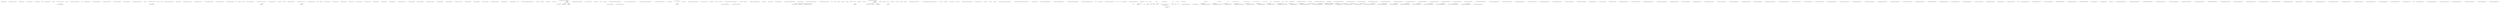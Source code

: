 digraph  {
n0 [cluster="Humanizer.Tests.Bytes.ParsingTests.Parse()", label="Entry Humanizer.Tests.Bytes.ParsingTests.Parse()", span="10-10"];
n1 [cluster="Humanizer.Tests.Bytes.ParsingTests.Parse()", label="Assert.Equal(ByteSize.FromKilobytes(1020), ByteSize.Parse(''1020KB''))", span="12-12"];
n2 [cluster="Humanizer.Tests.Bytes.ParsingTests.Parse()", label="Exit Humanizer.Tests.Bytes.ParsingTests.Parse()", span="10-10"];
n3 [cluster="Humanizer.Bytes.ByteSize.FromKilobytes(double)", label="Entry Humanizer.Bytes.ByteSize.FromKilobytes(double)", span="103-103"];
n4 [cluster="Humanizer.Bytes.ByteSize.Parse(string)", label="Entry Humanizer.Bytes.ByteSize.Parse(string)", span="354-354"];
n5 [cluster="Unk.Equal", label="Entry Unk.Equal", span=""];
n6 [cluster="Humanizer.Tests.Bytes.ParsingTests.TryParse()", label="Entry Humanizer.Tests.Bytes.ParsingTests.TryParse()", span="16-16"];
n7 [cluster="Humanizer.Tests.Bytes.ParsingTests.TryParse()", label="ByteSize resultByteSize", span="18-18"];
n8 [cluster="Humanizer.Tests.Bytes.ParsingTests.TryParse()", label="var resultBool = ByteSize.TryParse(''1020KB'', out resultByteSize)", span="19-19"];
n9 [cluster="Humanizer.Tests.Bytes.ParsingTests.TryParse()", label="Assert.True(resultBool)", span="21-21"];
n12 [cluster="Humanizer.Bytes.ByteSize.TryParse(string, out Humanizer.Bytes.ByteSize)", label="Entry Humanizer.Bytes.ByteSize.TryParse(string, out Humanizer.Bytes.ByteSize)", span="280-280"];
n10 [cluster="Humanizer.Tests.Bytes.ParsingTests.TryParse()", label="Assert.Equal(ByteSize.FromKilobytes(1020), resultByteSize)", span="22-22"];
n13 [cluster="Unk.True", label="Entry Unk.True", span=""];
n11 [cluster="Humanizer.Tests.Bytes.ParsingTests.TryParse()", label="Exit Humanizer.Tests.Bytes.ParsingTests.TryParse()", span="16-16"];
n14 [cluster="Humanizer.Tests.Bytes.ParsingTests.ParseDecimalMegabytes()", label="Entry Humanizer.Tests.Bytes.ParsingTests.ParseDecimalMegabytes()", span="26-26"];
n15 [cluster="Humanizer.Tests.Bytes.ParsingTests.ParseDecimalMegabytes()", label="Assert.Equal(ByteSize.FromMegabytes(100.5), ByteSize.Parse(''100.5MB''))", span="28-28"];
n16 [cluster="Humanizer.Tests.Bytes.ParsingTests.ParseDecimalMegabytes()", label="Exit Humanizer.Tests.Bytes.ParsingTests.ParseDecimalMegabytes()", span="26-26"];
n17 [cluster="Humanizer.Bytes.ByteSize.FromMegabytes(double)", label="Entry Humanizer.Bytes.ByteSize.FromMegabytes(double)", span="108-108"];
n18 [cluster="Humanizer.Tests.Bytes.ParsingTests.TryParseReturnsFalseOnBadValue(string)", label="Entry Humanizer.Tests.Bytes.ParsingTests.TryParseReturnsFalseOnBadValue(string)", span="35-35"];
n19 [cluster="Humanizer.Tests.Bytes.ParsingTests.TryParseReturnsFalseOnBadValue(string)", label="ByteSize resultByteSize", span="37-37"];
n20 [cluster="Humanizer.Tests.Bytes.ParsingTests.TryParseReturnsFalseOnBadValue(string)", label="var resultBool = ByteSize.TryParse(input, out resultByteSize)", span="38-38"];
n21 [cluster="Humanizer.Tests.Bytes.ParsingTests.TryParseReturnsFalseOnBadValue(string)", label="Assert.False(resultBool)", span="40-40"];
n22 [cluster="Humanizer.Tests.Bytes.ParsingTests.TryParseReturnsFalseOnBadValue(string)", label="Assert.Equal(new ByteSize(), resultByteSize)", span="41-41"];
n24 [cluster="Unk.False", label="Entry Unk.False", span=""];
n23 [cluster="Humanizer.Tests.Bytes.ParsingTests.TryParseReturnsFalseOnBadValue(string)", label="Exit Humanizer.Tests.Bytes.ParsingTests.TryParseReturnsFalseOnBadValue(string)", span="35-35"];
n25 [cluster="Humanizer.Bytes.ByteSize.ByteSize()", label="Entry Humanizer.Bytes.ByteSize.ByteSize()", span="8-8"];
n26 [cluster="Humanizer.Tests.Bytes.ParsingTests.TryParseWorksWithLotsOfSpaces()", label="Entry Humanizer.Tests.Bytes.ParsingTests.TryParseWorksWithLotsOfSpaces()", span="45-45"];
n27 [cluster="Humanizer.Tests.Bytes.ParsingTests.TryParseWorksWithLotsOfSpaces()", label="Assert.Equal(ByteSize.FromKilobytes(100), ByteSize.Parse('' 100 KB ''))", span="47-47"];
n28 [cluster="Humanizer.Tests.Bytes.ParsingTests.TryParseWorksWithLotsOfSpaces()", label="Exit Humanizer.Tests.Bytes.ParsingTests.TryParseWorksWithLotsOfSpaces()", span="45-45"];
n29 [cluster="Humanizer.Tests.Bytes.ParsingTests.ParseThrowsOnPartialBits()", label="Entry Humanizer.Tests.Bytes.ParsingTests.ParseThrowsOnPartialBits()", span="51-51"];
n31 [cluster="Humanizer.Tests.Bytes.ParsingTests.ParseThrowsOnPartialBits()", label="Exit Humanizer.Tests.Bytes.ParsingTests.ParseThrowsOnPartialBits()", span="51-51"];
n32 [cluster="Unk.>", label="Entry Unk.>", span=""];
n33 [cluster="lambda expression", label="Entry lambda expression", span="53-53"];
n35 [cluster="lambda expression", label="Exit lambda expression", span="53-53"];
n36 [cluster="Humanizer.Tests.Bytes.ParsingTests.ParseThrowsOnInvalid()", label="Entry Humanizer.Tests.Bytes.ParsingTests.ParseThrowsOnInvalid()", span="57-57"];
n37 [cluster="Humanizer.Tests.Bytes.ParsingTests.ParseThrowsOnInvalid()", label="Assert.Throws<FormatException>(() => { ByteSize.Parse(''Unexpected Value''); })", span="59-59"];
n38 [cluster="Humanizer.Tests.Bytes.ParsingTests.ParseThrowsOnInvalid()", label="Exit Humanizer.Tests.Bytes.ParsingTests.ParseThrowsOnInvalid()", span="57-57"];
n39 [cluster="lambda expression", label="Entry lambda expression", span="59-59"];
n40 [cluster="lambda expression", label="ByteSize.Parse(''Unexpected Value'')", span="59-59"];
n41 [cluster="lambda expression", label="Exit lambda expression", span="59-59"];
n42 [cluster="Humanizer.Tests.Bytes.ParsingTests.ParseThrowsOnNull()", label="Entry Humanizer.Tests.Bytes.ParsingTests.ParseThrowsOnNull()", span="63-63"];
n43 [cluster="Humanizer.Tests.Bytes.ParsingTests.ParseThrowsOnNull()", label="Assert.Throws<ArgumentNullException>(() => { ByteSize.Parse(null); })", span="65-65"];
n44 [cluster="Humanizer.Tests.Bytes.ParsingTests.ParseThrowsOnNull()", label="Exit Humanizer.Tests.Bytes.ParsingTests.ParseThrowsOnNull()", span="63-63"];
n45 [cluster="lambda expression", label="Entry lambda expression", span="65-65"];
n46 [cluster="lambda expression", label="ByteSize.Parse(null)", span="65-65"];
n47 [cluster="lambda expression", label="Exit lambda expression", span="65-65"];
n48 [cluster="Humanizer.Tests.Bytes.ParsingTests.ParseBits()", label="Entry Humanizer.Tests.Bytes.ParsingTests.ParseBits()", span="69-69"];
n49 [cluster="Humanizer.Tests.Bytes.ParsingTests.ParseBits()", label="Assert.Equal(ByteSize.FromBits(1), ByteSize.Parse(''1b''))", span="71-71"];
n50 [cluster="Humanizer.Tests.Bytes.ParsingTests.ParseBits()", label="Exit Humanizer.Tests.Bytes.ParsingTests.ParseBits()", span="69-69"];
n51 [cluster="Humanizer.Bytes.ByteSize.FromBits(long)", label="Entry Humanizer.Bytes.ByteSize.FromBits(long)", span="93-93"];
n52 [cluster="Humanizer.Tests.Bytes.ParsingTests.ParseBytes()", label="Entry Humanizer.Tests.Bytes.ParsingTests.ParseBytes()", span="75-75"];
n53 [cluster="Humanizer.Tests.Bytes.ParsingTests.ParseBytes()", label="Assert.Equal(ByteSize.FromBytes(1), ByteSize.Parse(''1B''))", span="77-77"];
n54 [cluster="Humanizer.Tests.Bytes.ParsingTests.ParseBytes()", label="Exit Humanizer.Tests.Bytes.ParsingTests.ParseBytes()", span="75-75"];
n55 [cluster="Humanizer.Bytes.ByteSize.FromBytes(double)", label="Entry Humanizer.Bytes.ByteSize.FromBytes(double)", span="98-98"];
n56 [cluster="Humanizer.Tests.Bytes.ParsingTests.ParseKilobytes()", label="Entry Humanizer.Tests.Bytes.ParsingTests.ParseKilobytes()", span="81-81"];
n57 [cluster="Humanizer.Tests.Bytes.ParsingTests.ParseKilobytes()", label="Assert.Equal(ByteSize.FromKilobytes(1020), ByteSize.Parse(''1020KB''))", span="83-83"];
n58 [cluster="Humanizer.Tests.Bytes.ParsingTests.ParseKilobytes()", label="Exit Humanizer.Tests.Bytes.ParsingTests.ParseKilobytes()", span="81-81"];
n59 [cluster="Humanizer.Tests.Bytes.ParsingTests.ParseMegabytes()", label="Entry Humanizer.Tests.Bytes.ParsingTests.ParseMegabytes()", span="87-87"];
n60 [cluster="Humanizer.Tests.Bytes.ParsingTests.ParseMegabytes()", label="Assert.Equal(ByteSize.FromMegabytes(1000), ByteSize.Parse(''1000MB''))", span="89-89"];
n61 [cluster="Humanizer.Tests.Bytes.ParsingTests.ParseMegabytes()", label="Exit Humanizer.Tests.Bytes.ParsingTests.ParseMegabytes()", span="87-87"];
n62 [cluster="Humanizer.Tests.Bytes.ParsingTests.ParseGigabytes()", label="Entry Humanizer.Tests.Bytes.ParsingTests.ParseGigabytes()", span="93-93"];
n63 [cluster="Humanizer.Tests.Bytes.ParsingTests.ParseGigabytes()", label="Assert.Equal(ByteSize.FromGigabytes(805), ByteSize.Parse(''805GB''))", span="95-95"];
n64 [cluster="Humanizer.Tests.Bytes.ParsingTests.ParseGigabytes()", label="Exit Humanizer.Tests.Bytes.ParsingTests.ParseGigabytes()", span="93-93"];
n65 [cluster="Humanizer.Bytes.ByteSize.FromGigabytes(double)", label="Entry Humanizer.Bytes.ByteSize.FromGigabytes(double)", span="113-113"];
n66 [cluster="Humanizer.Tests.Bytes.ParsingTests.ParseTerabytes()", label="Entry Humanizer.Tests.Bytes.ParsingTests.ParseTerabytes()", span="99-99"];
n67 [cluster="Humanizer.Tests.Bytes.ParsingTests.ParseTerabytes()", label="Assert.Equal(ByteSize.FromTerabytes(100), ByteSize.Parse(''100TB''))", span="101-101"];
n68 [cluster="Humanizer.Tests.Bytes.ParsingTests.ParseTerabytes()", label="Exit Humanizer.Tests.Bytes.ParsingTests.ParseTerabytes()", span="99-99"];
n69 [cluster="Humanizer.Bytes.ByteSize.FromTerabytes(double)", label="Entry Humanizer.Bytes.ByteSize.FromTerabytes(double)", span="118-118"];
m0_39 [cluster="Unk.Be", file="NameLookupTests.cs", label="Entry Unk.Be", span=""];
m0_10 [cluster="CommandLine.Tests.Unit.Text.VerbsHelpTextFixture.Failed_verb_parsing_prints_particular_help_screen()", file="NameLookupTests.cs", label="Entry CommandLine.Tests.Unit.Text.VerbsHelpTextFixture.Failed_verb_parsing_prints_particular_help_screen()", span="62-62"];
m0_11 [cluster="CommandLine.Tests.Unit.Text.VerbsHelpTextFixture.Failed_verb_parsing_prints_particular_help_screen()", file="NameLookupTests.cs", label="string invokedVerb = null", span="64-64"];
m0_12 [cluster="CommandLine.Tests.Unit.Text.VerbsHelpTextFixture.Failed_verb_parsing_prints_particular_help_screen()", file="NameLookupTests.cs", label="object invokedVerbInstance = null", span="65-65"];
m0_13 [cluster="CommandLine.Tests.Unit.Text.VerbsHelpTextFixture.Failed_verb_parsing_prints_particular_help_screen()", file="NameLookupTests.cs", label="var options = new OptionsWithVerbsHelp()", span="67-67"];
m0_14 [cluster="CommandLine.Tests.Unit.Text.VerbsHelpTextFixture.Failed_verb_parsing_prints_particular_help_screen()", file="NameLookupTests.cs", label="var testWriter = new StringWriter()", span="68-68"];
m0_17 [cluster="CommandLine.Tests.Unit.Text.VerbsHelpTextFixture.Failed_verb_parsing_prints_particular_help_screen()", file="NameLookupTests.cs", label="var result = parser.ParseArguments(new string[] { ''clone'', ''--no_hardlinks'' }, options,\r\n                (verb, subOptions) =>\r\n                    {\r\n                        invokedVerb = verb;\r\n                        invokedVerbInstance = subOptions;\r\n                    })", span="71-76"];
m0_15 [cluster="CommandLine.Tests.Unit.Text.VerbsHelpTextFixture.Failed_verb_parsing_prints_particular_help_screen()", file="NameLookupTests.cs", label="ReflectionUtil.AssemblyFromWhichToPullInformation = Assembly.GetExecutingAssembly()", span="69-69"];
m0_16 [cluster="CommandLine.Tests.Unit.Text.VerbsHelpTextFixture.Failed_verb_parsing_prints_particular_help_screen()", file="NameLookupTests.cs", label="var parser = new Parser(with => with.HelpWriter = testWriter)", span="70-70"];
m0_19 [cluster="CommandLine.Tests.Unit.Text.VerbsHelpTextFixture.Failed_verb_parsing_prints_particular_help_screen()", file="NameLookupTests.cs", label="var helpText = testWriter.ToString()", span="80-80"];
m0_18 [cluster="CommandLine.Tests.Unit.Text.VerbsHelpTextFixture.Failed_verb_parsing_prints_particular_help_screen()", file="NameLookupTests.cs", label="result.Should().BeFalse()", span="78-78"];
m0_25 [cluster="CommandLine.Tests.Unit.Text.VerbsHelpTextFixture.Failed_verb_parsing_prints_particular_help_screen()", file="NameLookupTests.cs", label="invokedVerb.Should().Be(''clone'')", span="88-88"];
m0_26 [cluster="CommandLine.Tests.Unit.Text.VerbsHelpTextFixture.Failed_verb_parsing_prints_particular_help_screen()", file="NameLookupTests.cs", label="invokedVerbInstance.Should().Be(null)", span="89-89"];
m0_20 [cluster="CommandLine.Tests.Unit.Text.VerbsHelpTextFixture.Failed_verb_parsing_prints_particular_help_screen()", file="NameLookupTests.cs", label="Console.WriteLine(helpText)", span="81-81"];
m0_21 [cluster="CommandLine.Tests.Unit.Text.VerbsHelpTextFixture.Failed_verb_parsing_prints_particular_help_screen()", file="NameLookupTests.cs", label="var lines = helpText.Split(new string[] { Environment.NewLine }, StringSplitOptions.RemoveEmptyEntries)", span="82-82"];
m0_22 [cluster="CommandLine.Tests.Unit.Text.VerbsHelpTextFixture.Failed_verb_parsing_prints_particular_help_screen()", file="NameLookupTests.cs", label="lines[5].Trim().Should().Be(''--no-hardlinks    Optimize the cloning process from a repository on a local'')", span="84-84"];
m0_23 [cluster="CommandLine.Tests.Unit.Text.VerbsHelpTextFixture.Failed_verb_parsing_prints_particular_help_screen()", file="NameLookupTests.cs", label="lines[6].Trim().Should().Be(''filesystem by copying files.'')", span="85-85"];
m0_24 [cluster="CommandLine.Tests.Unit.Text.VerbsHelpTextFixture.Failed_verb_parsing_prints_particular_help_screen()", file="NameLookupTests.cs", label="lines[7].Trim().Should().Be(''-q, --quiet       Suppress summary message.'')", span="86-86"];
m0_27 [cluster="CommandLine.Tests.Unit.Text.VerbsHelpTextFixture.Failed_verb_parsing_prints_particular_help_screen()", file="NameLookupTests.cs", label="Exit CommandLine.Tests.Unit.Text.VerbsHelpTextFixture.Failed_verb_parsing_prints_particular_help_screen()", span="62-62"];
m0_3 [cluster="CommandLine.Tests.Unit.Text.VerbsHelpTextFixture.DoCoreTestForIndex(string[])", file="NameLookupTests.cs", label="Entry CommandLine.Tests.Unit.Text.VerbsHelpTextFixture.DoCoreTestForIndex(string[])", span="121-121"];
m0_69 [cluster="CommandLine.Tests.Unit.Text.VerbsHelpTextFixture.DoCoreTestForIndex(string[])", file="NameLookupTests.cs", label="var options = new OptionsWithVerbsHelp()", span="123-123"];
m0_73 [cluster="CommandLine.Tests.Unit.Text.VerbsHelpTextFixture.DoCoreTestForIndex(string[])", file="NameLookupTests.cs", label="var result = parser.ParseArguments(args, options,\r\n                (_, __) =>\r\n                    {\r\n                    })", span="127-130"];
m0_70 [cluster="CommandLine.Tests.Unit.Text.VerbsHelpTextFixture.DoCoreTestForIndex(string[])", file="NameLookupTests.cs", label="var testWriter = new StringWriter()", span="124-124"];
m0_71 [cluster="CommandLine.Tests.Unit.Text.VerbsHelpTextFixture.DoCoreTestForIndex(string[])", file="NameLookupTests.cs", label="ReflectionUtil.AssemblyFromWhichToPullInformation = Assembly.GetExecutingAssembly()", span="125-125"];
m0_72 [cluster="CommandLine.Tests.Unit.Text.VerbsHelpTextFixture.DoCoreTestForIndex(string[])", file="NameLookupTests.cs", label="var parser = new Parser(with => with.HelpWriter = testWriter)", span="126-126"];
m0_75 [cluster="CommandLine.Tests.Unit.Text.VerbsHelpTextFixture.DoCoreTestForIndex(string[])", file="NameLookupTests.cs", label="var helpText = testWriter.ToString()", span="134-134"];
m0_74 [cluster="CommandLine.Tests.Unit.Text.VerbsHelpTextFixture.DoCoreTestForIndex(string[])", file="NameLookupTests.cs", label="result.Should().BeFalse()", span="132-132"];
m0_76 [cluster="CommandLine.Tests.Unit.Text.VerbsHelpTextFixture.DoCoreTestForIndex(string[])", file="NameLookupTests.cs", label="Console.WriteLine(helpText)", span="135-135"];
m0_77 [cluster="CommandLine.Tests.Unit.Text.VerbsHelpTextFixture.DoCoreTestForIndex(string[])", file="NameLookupTests.cs", label="var lines = helpText.Split(new string[] { Environment.NewLine }, StringSplitOptions.RemoveEmptyEntries)", span="136-136"];
m0_78 [cluster="CommandLine.Tests.Unit.Text.VerbsHelpTextFixture.DoCoreTestForIndex(string[])", file="NameLookupTests.cs", label="lines[5].Trim().Should().Be(''add       Add file contents to the index.'')", span="138-138"];
m0_79 [cluster="CommandLine.Tests.Unit.Text.VerbsHelpTextFixture.DoCoreTestForIndex(string[])", file="NameLookupTests.cs", label="lines[6].Trim().Should().Be(''commit    Record changes to the repository.'')", span="139-139"];
m0_80 [cluster="CommandLine.Tests.Unit.Text.VerbsHelpTextFixture.DoCoreTestForIndex(string[])", file="NameLookupTests.cs", label="lines[7].Trim().Should().Be(''clone     Clone a repository into a new directory.'')", span="140-140"];
m0_81 [cluster="CommandLine.Tests.Unit.Text.VerbsHelpTextFixture.DoCoreTestForIndex(string[])", file="NameLookupTests.cs", label="Exit CommandLine.Tests.Unit.Text.VerbsHelpTextFixture.DoCoreTestForIndex(string[])", span="121-121"];
m0_35 [cluster="System.IO.StringWriter.ToString()", file="NameLookupTests.cs", label="Entry System.IO.StringWriter.ToString()", span="0-0"];
m0_29 [cluster="System.IO.StringWriter.StringWriter()", file="NameLookupTests.cs", label="Entry System.IO.StringWriter.StringWriter()", span="0-0"];
m0_30 [cluster="System.Reflection.Assembly.GetExecutingAssembly()", file="NameLookupTests.cs", label="Entry System.Reflection.Assembly.GetExecutingAssembly()", span="0-0"];
m0_4 [cluster="CommandLine.Tests.Unit.Text.VerbsHelpTextFixture.Requesting_help_prints_help_index()", file="NameLookupTests.cs", label="Entry CommandLine.Tests.Unit.Text.VerbsHelpTextFixture.Requesting_help_prints_help_index()", span="50-50"];
m0_5 [cluster="CommandLine.Tests.Unit.Text.VerbsHelpTextFixture.Requesting_help_prints_help_index()", file="NameLookupTests.cs", label="DoCoreTestForIndex(new string[] {''help''})", span="52-52"];
m0_6 [cluster="CommandLine.Tests.Unit.Text.VerbsHelpTextFixture.Requesting_help_prints_help_index()", file="NameLookupTests.cs", label="Exit CommandLine.Tests.Unit.Text.VerbsHelpTextFixture.Requesting_help_prints_help_index()", span="50-50"];
m0_31 [cluster="CommandLine.Parser.Parser(System.Action<CommandLine.ParserSettings>)", file="NameLookupTests.cs", label="Entry CommandLine.Parser.Parser(System.Action<CommandLine.ParserSettings>)", span="86-86"];
m0_38 [cluster="string.Trim()", file="NameLookupTests.cs", label="Entry string.Trim()", span="0-0"];
m0_34 [cluster="Unk.BeFalse", file="NameLookupTests.cs", label="Entry Unk.BeFalse", span=""];
m0_82 [cluster="lambda expression", file="NameLookupTests.cs", label="Entry lambda expression", span="126-126"];
m0_41 [cluster="lambda expression", file="NameLookupTests.cs", label="with.HelpWriter = testWriter", span="70-70"];
m0_43 [cluster="lambda expression", file="NameLookupTests.cs", label="Entry lambda expression", span="72-76"];
m0_40 [cluster="lambda expression", file="NameLookupTests.cs", label="Entry lambda expression", span="70-70"];
m0_42 [cluster="lambda expression", file="NameLookupTests.cs", label="Exit lambda expression", span="70-70"];
m0_44 [cluster="lambda expression", file="NameLookupTests.cs", label="invokedVerb = verb", span="74-74"];
m0_45 [cluster="lambda expression", file="NameLookupTests.cs", label="invokedVerbInstance = subOptions", span="75-75"];
m0_46 [cluster="lambda expression", file="NameLookupTests.cs", label="Exit lambda expression", span="72-76"];
m0_63 [cluster="lambda expression", file="NameLookupTests.cs", label="with.HelpWriter = testWriter", span="102-102"];
m0_65 [cluster="lambda expression", file="NameLookupTests.cs", label="Entry lambda expression", span="104-108"];
m0_62 [cluster="lambda expression", file="NameLookupTests.cs", label="Entry lambda expression", span="102-102"];
m0_64 [cluster="lambda expression", file="NameLookupTests.cs", label="Exit lambda expression", span="102-102"];
m0_66 [cluster="lambda expression", file="NameLookupTests.cs", label="invokedVerb = verb", span="106-106"];
m0_67 [cluster="lambda expression", file="NameLookupTests.cs", label="invokedVerbInstance = subOptions", span="107-107"];
m0_68 [cluster="lambda expression", file="NameLookupTests.cs", label="Exit lambda expression", span="104-108"];
m0_83 [cluster="lambda expression", file="NameLookupTests.cs", label="with.HelpWriter = testWriter", span="126-126"];
m0_85 [cluster="lambda expression", file="NameLookupTests.cs", label="Entry lambda expression", span="128-130"];
m0_84 [cluster="lambda expression", file="NameLookupTests.cs", label="Exit lambda expression", span="126-126"];
m0_86 [cluster="lambda expression", file="NameLookupTests.cs", label="Exit lambda expression", span="128-130"];
m0_32 [cluster="CommandLine.Parser.ParseArguments(string[], object, System.Action<string, object>)", file="NameLookupTests.cs", label="Entry CommandLine.Parser.ParseArguments(string[], object, System.Action<string, object>)", span="162-162"];
m0_47 [cluster="CommandLine.Tests.Unit.Text.VerbsHelpTextFixture.Requesting_help_of_particular_verb_without_instance_should_work()", file="NameLookupTests.cs", label="Entry CommandLine.Tests.Unit.Text.VerbsHelpTextFixture.Requesting_help_of_particular_verb_without_instance_should_work()", span="94-94"];
m0_48 [cluster="CommandLine.Tests.Unit.Text.VerbsHelpTextFixture.Requesting_help_of_particular_verb_without_instance_should_work()", file="NameLookupTests.cs", label="string invokedVerb = null", span="96-96"];
m0_49 [cluster="CommandLine.Tests.Unit.Text.VerbsHelpTextFixture.Requesting_help_of_particular_verb_without_instance_should_work()", file="NameLookupTests.cs", label="object invokedVerbInstance = null", span="97-97"];
m0_50 [cluster="CommandLine.Tests.Unit.Text.VerbsHelpTextFixture.Requesting_help_of_particular_verb_without_instance_should_work()", file="NameLookupTests.cs", label="var options = new OptionsWithVerbsHelp()", span="99-99"];
m0_51 [cluster="CommandLine.Tests.Unit.Text.VerbsHelpTextFixture.Requesting_help_of_particular_verb_without_instance_should_work()", file="NameLookupTests.cs", label="var testWriter = new StringWriter()", span="100-100"];
m0_54 [cluster="CommandLine.Tests.Unit.Text.VerbsHelpTextFixture.Requesting_help_of_particular_verb_without_instance_should_work()", file="NameLookupTests.cs", label="var result = parser.ParseArguments(new string[] {''help'', ''add''}, options,\r\n                (verb, subOptions) =>\r\n                    {\r\n                        invokedVerb = verb;\r\n                        invokedVerbInstance = subOptions;\r\n                    })", span="103-108"];
m0_52 [cluster="CommandLine.Tests.Unit.Text.VerbsHelpTextFixture.Requesting_help_of_particular_verb_without_instance_should_work()", file="NameLookupTests.cs", label="ReflectionUtil.AssemblyFromWhichToPullInformation = Assembly.GetExecutingAssembly()", span="101-101"];
m0_53 [cluster="CommandLine.Tests.Unit.Text.VerbsHelpTextFixture.Requesting_help_of_particular_verb_without_instance_should_work()", file="NameLookupTests.cs", label="var parser = new Parser(with => with.HelpWriter = testWriter)", span="102-102"];
m0_56 [cluster="CommandLine.Tests.Unit.Text.VerbsHelpTextFixture.Requesting_help_of_particular_verb_without_instance_should_work()", file="NameLookupTests.cs", label="var helpText = testWriter.ToString()", span="112-112"];
m0_55 [cluster="CommandLine.Tests.Unit.Text.VerbsHelpTextFixture.Requesting_help_of_particular_verb_without_instance_should_work()", file="NameLookupTests.cs", label="result.Should().BeFalse()", span="110-110"];
m0_59 [cluster="CommandLine.Tests.Unit.Text.VerbsHelpTextFixture.Requesting_help_of_particular_verb_without_instance_should_work()", file="NameLookupTests.cs", label="invokedVerb.Should().Be(''help'')", span="116-116"];
m0_60 [cluster="CommandLine.Tests.Unit.Text.VerbsHelpTextFixture.Requesting_help_of_particular_verb_without_instance_should_work()", file="NameLookupTests.cs", label="invokedVerbInstance.Should().Be(null)", span="117-117"];
m0_57 [cluster="CommandLine.Tests.Unit.Text.VerbsHelpTextFixture.Requesting_help_of_particular_verb_without_instance_should_work()", file="NameLookupTests.cs", label="Console.WriteLine(helpText)", span="113-113"];
m0_58 [cluster="CommandLine.Tests.Unit.Text.VerbsHelpTextFixture.Requesting_help_of_particular_verb_without_instance_should_work()", file="NameLookupTests.cs", label="var lines = helpText.Split(new string[] { Environment.NewLine }, StringSplitOptions.RemoveEmptyEntries)", span="114-114"];
m0_61 [cluster="CommandLine.Tests.Unit.Text.VerbsHelpTextFixture.Requesting_help_of_particular_verb_without_instance_should_work()", file="NameLookupTests.cs", label="Exit CommandLine.Tests.Unit.Text.VerbsHelpTextFixture.Requesting_help_of_particular_verb_without_instance_should_work()", span="94-94"];
m0_37 [cluster="string.Split(string[], System.StringSplitOptions)", file="NameLookupTests.cs", label="Entry string.Split(string[], System.StringSplitOptions)", span="0-0"];
m0_0 [cluster="CommandLine.Tests.Unit.Text.VerbsHelpTextFixture.Failed_parsing_prints_help_index()", file="NameLookupTests.cs", label="Entry CommandLine.Tests.Unit.Text.VerbsHelpTextFixture.Failed_parsing_prints_help_index()", span="44-44"];
m0_1 [cluster="CommandLine.Tests.Unit.Text.VerbsHelpTextFixture.Failed_parsing_prints_help_index()", file="NameLookupTests.cs", label="DoCoreTestForIndex(new string[] {})", span="46-46"];
m0_2 [cluster="CommandLine.Tests.Unit.Text.VerbsHelpTextFixture.Failed_parsing_prints_help_index()", file="NameLookupTests.cs", label="Exit CommandLine.Tests.Unit.Text.VerbsHelpTextFixture.Failed_parsing_prints_help_index()", span="44-44"];
m0_7 [cluster="CommandLine.Tests.Unit.Text.VerbsHelpTextFixture.Requesting_bad_help_prints_help_index()", file="NameLookupTests.cs", label="Entry CommandLine.Tests.Unit.Text.VerbsHelpTextFixture.Requesting_bad_help_prints_help_index()", span="56-56"];
m0_8 [cluster="CommandLine.Tests.Unit.Text.VerbsHelpTextFixture.Requesting_bad_help_prints_help_index()", file="NameLookupTests.cs", label="DoCoreTestForIndex(new string[] { ''help'', ''undefined'' })", span="58-58"];
m0_9 [cluster="CommandLine.Tests.Unit.Text.VerbsHelpTextFixture.Requesting_bad_help_prints_help_index()", file="NameLookupTests.cs", label="Exit CommandLine.Tests.Unit.Text.VerbsHelpTextFixture.Requesting_bad_help_prints_help_index()", span="56-56"];
m0_33 [cluster="Unk.Should", file="NameLookupTests.cs", label="Entry Unk.Should", span=""];
m0_36 [cluster="System.Console.WriteLine(string)", file="NameLookupTests.cs", label="Entry System.Console.WriteLine(string)", span="0-0"];
m0_28 [cluster="CommandLine.Tests.Fakes.OptionsWithVerbsHelp.OptionsWithVerbsHelp()", file="NameLookupTests.cs", label="Entry CommandLine.Tests.Fakes.OptionsWithVerbsHelp.OptionsWithVerbsHelp()", span="80-80"];
m0_87 [file="NameLookupTests.cs", label="CommandLine.Tests.Unit.Text.VerbsHelpTextFixture", span=""];
m0_88 [file="NameLookupTests.cs", label=testWriter, span=""];
m0_89 [file="NameLookupTests.cs", label=testWriter, span=""];
m0_90 [file="NameLookupTests.cs", label=testWriter, span=""];
m2_34 [cluster="System.TimeSpan.TimeSpan(long)", file="SpecificationExtensions.cs", label="Entry System.TimeSpan.TimeSpan(long)", span="0-0"];
m2_0 [cluster="Humanizer.Extensions.DateExtensions.Humanize(System.DateTime, bool)", file="SpecificationExtensions.cs", label="Entry Humanizer.Extensions.DateExtensions.Humanize(System.DateTime, bool)", span="46-46"];
m2_1 [cluster="Humanizer.Extensions.DateExtensions.Humanize(System.DateTime, bool)", file="SpecificationExtensions.cs", label="int second = 1", span="48-48"];
m2_2 [cluster="Humanizer.Extensions.DateExtensions.Humanize(System.DateTime, bool)", file="SpecificationExtensions.cs", label="int minute = 60 * second", span="49-49"];
m2_3 [cluster="Humanizer.Extensions.DateExtensions.Humanize(System.DateTime, bool)", file="SpecificationExtensions.cs", label="int hour = 60 * minute", span="50-50"];
m2_33 [cluster="System.DateTime.ToLocalTime()", file="SpecificationExtensions.cs", label="Entry System.DateTime.ToLocalTime()", span="0-0"];
m2_35 [cluster="System.Math.Abs(double)", file="SpecificationExtensions.cs", label="Entry System.Math.Abs(double)", span="0-0"];
m2_36 [cluster="System.Math.Floor(double)", file="SpecificationExtensions.cs", label="Entry System.Math.Floor(double)", span="0-0"];
m2_4 [cluster="Humanizer.Extensions.DateExtensions.Humanize(System.DateTime, bool)", color=green, community=0, file="SpecificationExtensions.cs", label="int day = 24 * hour", prediction=0, span="51-51"];
m2_5 [cluster="Humanizer.Extensions.DateExtensions.Humanize(System.DateTime, bool)", file="SpecificationExtensions.cs", label="int month = 30 * day", span="52-52"];
m2_25 [cluster="Humanizer.Extensions.DateExtensions.Humanize(System.DateTime, bool)", color=green, community=0, file="SpecificationExtensions.cs", label="delta < 30 * day", prediction=0, span="82-82"];
m2_21 [cluster="Humanizer.Extensions.DateExtensions.Humanize(System.DateTime, bool)", color=green, community=0, file="SpecificationExtensions.cs", label="delta < 24 * hour", prediction=0, span="76-76"];
m2_19 [cluster="Humanizer.Extensions.DateExtensions.Humanize(System.DateTime, bool)", file="SpecificationExtensions.cs", label="delta < 90 * minute", span="73-73"];
m2_12 [cluster="Humanizer.Extensions.DateExtensions.Humanize(System.DateTime, bool)", file="SpecificationExtensions.cs", label="double delta = Math.Abs(ts.TotalSeconds)", span="62-62"];
m2_22 [cluster="Humanizer.Extensions.DateExtensions.Humanize(System.DateTime, bool)", color=green, community=0, file="SpecificationExtensions.cs", label="return ts.Hours + HoursAgo;", prediction=0, span="77-77"];
m2_23 [cluster="Humanizer.Extensions.DateExtensions.Humanize(System.DateTime, bool)", color=green, community=0, file="SpecificationExtensions.cs", label="delta < 48 * hour", prediction=0, span="79-79"];
m2_24 [cluster="Humanizer.Extensions.DateExtensions.Humanize(System.DateTime, bool)", color=green, community=0, file="SpecificationExtensions.cs", label="return Yesterday;", prediction=5, span="80-80"];
m2_26 [cluster="Humanizer.Extensions.DateExtensions.Humanize(System.DateTime, bool)", color=green, community=0, file="SpecificationExtensions.cs", label="return ts.Days + DaysAgo;", prediction=0, span="83-83"];
m2_27 [cluster="Humanizer.Extensions.DateExtensions.Humanize(System.DateTime, bool)", color=green, community=0, file="SpecificationExtensions.cs", label="delta < 12 * month", prediction=0, span="85-85"];
m2_28 [cluster="Humanizer.Extensions.DateExtensions.Humanize(System.DateTime, bool)", color=green, community=0, file="SpecificationExtensions.cs", label="int months = Convert.ToInt32(Math.Floor((double)ts.Days / 30))", prediction=8, span="87-87"];
m2_30 [cluster="Humanizer.Extensions.DateExtensions.Humanize(System.DateTime, bool)", color=green, community=0, file="SpecificationExtensions.cs", label="int years = Convert.ToInt32(Math.Floor((double)ts.Days / 365))", prediction=9, span="91-91"];
m2_14 [cluster="Humanizer.Extensions.DateExtensions.Humanize(System.DateTime, bool)", file="SpecificationExtensions.cs", label="return ts.Seconds == 1 ? OneSecondAgo : ts.Seconds + SecondsAgo;", span="65-65"];
m2_18 [cluster="Humanizer.Extensions.DateExtensions.Humanize(System.DateTime, bool)", file="SpecificationExtensions.cs", label="return ts.Minutes + MinutesAgo;", span="71-71"];
m2_29 [cluster="Humanizer.Extensions.DateExtensions.Humanize(System.DateTime, bool)", color=green, community=0, file="SpecificationExtensions.cs", label="return months <= 1 ? OneMonthAgo : months + MonthsAgo;", prediction=10, span="88-88"];
m2_31 [cluster="Humanizer.Extensions.DateExtensions.Humanize(System.DateTime, bool)", color=green, community=0, file="SpecificationExtensions.cs", label="return years <= 1 ? OneYearAgo : years + YearsAgo;", prediction=11, span="92-92"];
m2_20 [cluster="Humanizer.Extensions.DateExtensions.Humanize(System.DateTime, bool)", color=green, community=0, file="SpecificationExtensions.cs", label="return OneHourAgo;", prediction=12, span="74-74"];
m2_6 [cluster="Humanizer.Extensions.DateExtensions.Humanize(System.DateTime, bool)", file="SpecificationExtensions.cs", label="var comparisonBase = DateTime.UtcNow", span="54-54"];
m2_17 [cluster="Humanizer.Extensions.DateExtensions.Humanize(System.DateTime, bool)", file="SpecificationExtensions.cs", label="delta < 45 * minute", span="70-70"];
m2_11 [cluster="Humanizer.Extensions.DateExtensions.Humanize(System.DateTime, bool)", file="SpecificationExtensions.cs", label="var ts = new TimeSpan(comparisonBase.Ticks - input.Ticks)", span="61-61"];
m2_13 [cluster="Humanizer.Extensions.DateExtensions.Humanize(System.DateTime, bool)", file="SpecificationExtensions.cs", label="delta < 1 * minute", span="64-64"];
m2_15 [cluster="Humanizer.Extensions.DateExtensions.Humanize(System.DateTime, bool)", file="SpecificationExtensions.cs", label="delta < 2 * minute", span="67-67"];
m2_10 [cluster="Humanizer.Extensions.DateExtensions.Humanize(System.DateTime, bool)", file="SpecificationExtensions.cs", label="return FutureDate;", span="59-59"];
m2_16 [cluster="Humanizer.Extensions.DateExtensions.Humanize(System.DateTime, bool)", file="SpecificationExtensions.cs", label="return OneMinuteAgo;", span="68-68"];
m2_7 [cluster="Humanizer.Extensions.DateExtensions.Humanize(System.DateTime, bool)", file="SpecificationExtensions.cs", label="!utcDate", span="55-55"];
m2_8 [cluster="Humanizer.Extensions.DateExtensions.Humanize(System.DateTime, bool)", file="SpecificationExtensions.cs", label="comparisonBase = comparisonBase.ToLocalTime()", span="56-56"];
m2_9 [cluster="Humanizer.Extensions.DateExtensions.Humanize(System.DateTime, bool)", file="SpecificationExtensions.cs", label="input > comparisonBase", span="58-58"];
m2_32 [cluster="Humanizer.Extensions.DateExtensions.Humanize(System.DateTime, bool)", file="SpecificationExtensions.cs", label="Exit Humanizer.Extensions.DateExtensions.Humanize(System.DateTime, bool)", span="46-46"];
m2_37 [cluster="System.Convert.ToInt32(double)", file="SpecificationExtensions.cs", label="Entry System.Convert.ToInt32(double)", span="0-0"];
m3_102 [cluster="Humanizer.Localisation.DefaultFormatter.TimeSpanHumanize_MultipleSeconds(int)", file="SpecificationGuards.cs", label="Entry Humanizer.Localisation.DefaultFormatter.TimeSpanHumanize_MultipleSeconds(int)", span="169-169"];
m3_103 [cluster="Humanizer.Localisation.DefaultFormatter.TimeSpanHumanize_MultipleSeconds(int)", file="SpecificationGuards.cs", label="return Format(ResourceKeys.TimeSpanHumanize.MultipleSeconds, seconds);", span="171-171"];
m3_104 [cluster="Humanizer.Localisation.DefaultFormatter.TimeSpanHumanize_MultipleSeconds(int)", file="SpecificationGuards.cs", label="Exit Humanizer.Localisation.DefaultFormatter.TimeSpanHumanize_MultipleSeconds(int)", span="169-169"];
m3_114 [cluster="Humanizer.Localisation.DefaultFormatter.TimeSpanHumanize_Zero()", file="SpecificationGuards.cs", label="Entry Humanizer.Localisation.DefaultFormatter.TimeSpanHumanize_Zero()", span="189-189"];
m3_115 [cluster="Humanizer.Localisation.DefaultFormatter.TimeSpanHumanize_Zero()", file="SpecificationGuards.cs", label="return Format(ResourceKeys.TimeSpanHumanize.Zero);", span="191-191"];
m3_116 [cluster="Humanizer.Localisation.DefaultFormatter.TimeSpanHumanize_Zero()", file="SpecificationGuards.cs", label="Exit Humanizer.Localisation.DefaultFormatter.TimeSpanHumanize_Zero()", span="189-189"];
m3_10 [cluster="Humanizer.Localisation.DefaultFormatter.DateHumanize_MultipleMonthsAgo(int)", file="SpecificationGuards.cs", label="Entry Humanizer.Localisation.DefaultFormatter.DateHumanize_MultipleMonthsAgo(int)", span="19-19"];
m3_11 [cluster="Humanizer.Localisation.DefaultFormatter.DateHumanize_MultipleMonthsAgo(int)", file="SpecificationGuards.cs", label="return Format(ResourceKeys.DateHumanize.MultipleMonthsAgo, numberOfMonths);", span="21-21"];
m3_12 [cluster="Humanizer.Localisation.DefaultFormatter.DateHumanize_MultipleMonthsAgo(int)", file="SpecificationGuards.cs", label="Exit Humanizer.Localisation.DefaultFormatter.DateHumanize_MultipleMonthsAgo(int)", span="19-19"];
m3_16 [cluster="Humanizer.Localisation.DefaultFormatter.DateHumanize_MultipleYearsAgo(int)", file="SpecificationGuards.cs", label="Entry Humanizer.Localisation.DefaultFormatter.DateHumanize_MultipleYearsAgo(int)", span="29-29"];
m3_17 [cluster="Humanizer.Localisation.DefaultFormatter.DateHumanize_MultipleYearsAgo(int)", file="SpecificationGuards.cs", label="return Format(ResourceKeys.DateHumanize.MultipleYearsAgo, numberOfYears);", span="31-31"];
m3_18 [cluster="Humanizer.Localisation.DefaultFormatter.DateHumanize_MultipleYearsAgo(int)", file="SpecificationGuards.cs", label="Exit Humanizer.Localisation.DefaultFormatter.DateHumanize_MultipleYearsAgo(int)", span="29-29"];
m3_93 [cluster="Humanizer.Localisation.DefaultFormatter.TimeSpanHumanize_SingleHour()", file="SpecificationGuards.cs", label="Entry Humanizer.Localisation.DefaultFormatter.TimeSpanHumanize_SingleHour()", span="154-154"];
m3_94 [cluster="Humanizer.Localisation.DefaultFormatter.TimeSpanHumanize_SingleHour()", file="SpecificationGuards.cs", label="return Format(ResourceKeys.TimeSpanHumanize.SingleHour);", span="156-156"];
m3_95 [cluster="Humanizer.Localisation.DefaultFormatter.TimeSpanHumanize_SingleHour()", file="SpecificationGuards.cs", label="Exit Humanizer.Localisation.DefaultFormatter.TimeSpanHumanize_SingleHour()", span="154-154"];
m3_35 [cluster="Humanizer.Localisation.DefaultFormatter.DateHumanize_SingleDayAgo()", file="SpecificationGuards.cs", label="Entry Humanizer.Localisation.DefaultFormatter.DateHumanize_SingleDayAgo()", span="59-59"];
m3_36 [cluster="Humanizer.Localisation.DefaultFormatter.DateHumanize_SingleDayAgo()", file="SpecificationGuards.cs", label="return Resources.GetResource(ResourceKeys.DateHumanize.SingleDayAgo);", span="61-61"];
m3_37 [cluster="Humanizer.Localisation.DefaultFormatter.DateHumanize_SingleDayAgo()", file="SpecificationGuards.cs", label="Exit Humanizer.Localisation.DefaultFormatter.DateHumanize_SingleDayAgo()", span="59-59"];
m3_108 [cluster="Humanizer.Localisation.DefaultFormatter.TimeSpanHumanize_MultipleMilliseconds(int)", file="SpecificationGuards.cs", label="Entry Humanizer.Localisation.DefaultFormatter.TimeSpanHumanize_MultipleMilliseconds(int)", span="179-179"];
m3_109 [cluster="Humanizer.Localisation.DefaultFormatter.TimeSpanHumanize_MultipleMilliseconds(int)", file="SpecificationGuards.cs", label="return Format(ResourceKeys.TimeSpanHumanize.MultipleMilliseconds, milliSeconds);", span="181-181"];
m3_110 [cluster="Humanizer.Localisation.DefaultFormatter.TimeSpanHumanize_MultipleMilliseconds(int)", file="SpecificationGuards.cs", label="Exit Humanizer.Localisation.DefaultFormatter.TimeSpanHumanize_MultipleMilliseconds(int)", span="179-179"];
m3_77 [cluster="Humanizer.Localisation.DefaultFormatter.TimeSpanHumanize_MultipleWeeks(int)", file="SpecificationGuards.cs", label="Entry Humanizer.Localisation.DefaultFormatter.TimeSpanHumanize_MultipleWeeks(int)", span="129-129"];
m3_78 [cluster="Humanizer.Localisation.DefaultFormatter.TimeSpanHumanize_MultipleWeeks(int)", file="SpecificationGuards.cs", label="return Format(ResourceKeys.TimeSpanHumanize.MultipleWeeks, weeks);", span="131-131"];
m3_79 [cluster="Humanizer.Localisation.DefaultFormatter.TimeSpanHumanize_MultipleWeeks(int)", file="SpecificationGuards.cs", label="Exit Humanizer.Localisation.DefaultFormatter.TimeSpanHumanize_MultipleWeeks(int)", span="129-129"];
m3_84 [cluster="Humanizer.Localisation.DefaultFormatter.TimeSpanHumanize_MultipleDays(int)", file="SpecificationGuards.cs", label="Entry Humanizer.Localisation.DefaultFormatter.TimeSpanHumanize_MultipleDays(int)", span="139-139"];
m3_85 [cluster="Humanizer.Localisation.DefaultFormatter.TimeSpanHumanize_MultipleDays(int)", file="SpecificationGuards.cs", label="return Format(ResourceKeys.TimeSpanHumanize.MultipleDays, days);", span="141-141"];
m3_86 [cluster="Humanizer.Localisation.DefaultFormatter.TimeSpanHumanize_MultipleDays(int)", file="SpecificationGuards.cs", label="Exit Humanizer.Localisation.DefaultFormatter.TimeSpanHumanize_MultipleDays(int)", span="139-139"];
m3_71 [cluster="Humanizer.Localisation.DefaultFormatter.DateHumanize_SingleYearFromNow()", file="SpecificationGuards.cs", label="Entry Humanizer.Localisation.DefaultFormatter.DateHumanize_SingleYearFromNow()", span="119-119"];
m3_72 [cluster="Humanizer.Localisation.DefaultFormatter.DateHumanize_SingleYearFromNow()", file="SpecificationGuards.cs", label="return Resources.GetResource(ResourceKeys.DateHumanize.SingleYearFromNow);", span="121-121"];
m3_73 [cluster="Humanizer.Localisation.DefaultFormatter.DateHumanize_SingleYearFromNow()", file="SpecificationGuards.cs", label="Exit Humanizer.Localisation.DefaultFormatter.DateHumanize_SingleYearFromNow()", span="119-119"];
m3_62 [cluster="Humanizer.Localisation.DefaultFormatter.DateHumanize_Now()", file="SpecificationGuards.cs", label="Entry Humanizer.Localisation.DefaultFormatter.DateHumanize_Now()", span="104-104"];
m3_63 [cluster="Humanizer.Localisation.DefaultFormatter.DateHumanize_Now()", file="SpecificationGuards.cs", label="return Resources.GetResource(ResourceKeys.DateHumanize.Now);", span="106-106"];
m3_64 [cluster="Humanizer.Localisation.DefaultFormatter.DateHumanize_Now()", file="SpecificationGuards.cs", label="Exit Humanizer.Localisation.DefaultFormatter.DateHumanize_Now()", span="104-104"];
m3_99 [cluster="Humanizer.Localisation.DefaultFormatter.TimeSpanHumanize_SingleMinute()", file="SpecificationGuards.cs", label="Entry Humanizer.Localisation.DefaultFormatter.TimeSpanHumanize_SingleMinute()", span="164-164"];
m3_100 [cluster="Humanizer.Localisation.DefaultFormatter.TimeSpanHumanize_SingleMinute()", file="SpecificationGuards.cs", label="return Format(ResourceKeys.TimeSpanHumanize.SingleMinute);", span="166-166"];
m3_101 [cluster="Humanizer.Localisation.DefaultFormatter.TimeSpanHumanize_SingleMinute()", file="SpecificationGuards.cs", label="Exit Humanizer.Localisation.DefaultFormatter.TimeSpanHumanize_SingleMinute()", span="164-164"];
m3_47 [cluster="Humanizer.Localisation.DefaultFormatter.DateHumanize_MultipleMonthsFromNow(int)", file="SpecificationGuards.cs", label="Entry Humanizer.Localisation.DefaultFormatter.DateHumanize_MultipleMonthsFromNow(int)", span="79-79"];
m3_48 [cluster="Humanizer.Localisation.DefaultFormatter.DateHumanize_MultipleMonthsFromNow(int)", file="SpecificationGuards.cs", label="return Format(ResourceKeys.DateHumanize.MultipleMonthsFromNow, numberOfMonths);", span="81-81"];
m3_49 [cluster="Humanizer.Localisation.DefaultFormatter.DateHumanize_MultipleMonthsFromNow(int)", file="SpecificationGuards.cs", label="Exit Humanizer.Localisation.DefaultFormatter.DateHumanize_MultipleMonthsFromNow(int)", span="79-79"];
m3_32 [cluster="Humanizer.Localisation.DefaultFormatter.DateHumanize_SingleYearAgo()", file="SpecificationGuards.cs", label="Entry Humanizer.Localisation.DefaultFormatter.DateHumanize_SingleYearAgo()", span="54-54"];
m3_33 [cluster="Humanizer.Localisation.DefaultFormatter.DateHumanize_SingleYearAgo()", file="SpecificationGuards.cs", label="return Resources.GetResource(ResourceKeys.DateHumanize.SingleYearAgo);", span="56-56"];
m3_34 [cluster="Humanizer.Localisation.DefaultFormatter.DateHumanize_SingleYearAgo()", file="SpecificationGuards.cs", label="Exit Humanizer.Localisation.DefaultFormatter.DateHumanize_SingleYearAgo()", span="54-54"];
m3_65 [cluster="Humanizer.Localisation.DefaultFormatter.DateHumanize_SingleMonthFromNow()", file="SpecificationGuards.cs", label="Entry Humanizer.Localisation.DefaultFormatter.DateHumanize_SingleMonthFromNow()", span="109-109"];
m3_66 [cluster="Humanizer.Localisation.DefaultFormatter.DateHumanize_SingleMonthFromNow()", file="SpecificationGuards.cs", label="return Resources.GetResource(ResourceKeys.DateHumanize.SingleMonthFromNow);", span="111-111"];
m3_67 [cluster="Humanizer.Localisation.DefaultFormatter.DateHumanize_SingleMonthFromNow()", file="SpecificationGuards.cs", label="Exit Humanizer.Localisation.DefaultFormatter.DateHumanize_SingleMonthFromNow()", span="109-109"];
m3_87 [cluster="Humanizer.Localisation.DefaultFormatter.TimeSpanHumanize_SingleDay()", file="SpecificationGuards.cs", label="Entry Humanizer.Localisation.DefaultFormatter.TimeSpanHumanize_SingleDay()", span="144-144"];
m3_88 [cluster="Humanizer.Localisation.DefaultFormatter.TimeSpanHumanize_SingleDay()", file="SpecificationGuards.cs", label="return Format(ResourceKeys.TimeSpanHumanize.SingleDay);", span="146-146"];
m3_89 [cluster="Humanizer.Localisation.DefaultFormatter.TimeSpanHumanize_SingleDay()", file="SpecificationGuards.cs", label="Exit Humanizer.Localisation.DefaultFormatter.TimeSpanHumanize_SingleDay()", span="144-144"];
m3_44 [cluster="Humanizer.Localisation.DefaultFormatter.DateHumanize_MultipleMinutesFromNow(int)", file="SpecificationGuards.cs", label="Entry Humanizer.Localisation.DefaultFormatter.DateHumanize_MultipleMinutesFromNow(int)", span="74-74"];
m3_45 [cluster="Humanizer.Localisation.DefaultFormatter.DateHumanize_MultipleMinutesFromNow(int)", file="SpecificationGuards.cs", label="return Format(ResourceKeys.DateHumanize.MultipleMinutesFromNow, numberOfMinutes);", span="76-76"];
m3_46 [cluster="Humanizer.Localisation.DefaultFormatter.DateHumanize_MultipleMinutesFromNow(int)", file="SpecificationGuards.cs", label="Exit Humanizer.Localisation.DefaultFormatter.DateHumanize_MultipleMinutesFromNow(int)", span="74-74"];
m3_26 [cluster="Humanizer.Localisation.DefaultFormatter.DateHumanize_SingleMonthAgo()", file="SpecificationGuards.cs", label="Entry Humanizer.Localisation.DefaultFormatter.DateHumanize_SingleMonthAgo()", span="44-44"];
m3_27 [cluster="Humanizer.Localisation.DefaultFormatter.DateHumanize_SingleMonthAgo()", file="SpecificationGuards.cs", label="return Resources.GetResource(ResourceKeys.DateHumanize.SingleMonthAgo);", span="46-46"];
m3_28 [cluster="Humanizer.Localisation.DefaultFormatter.DateHumanize_SingleMonthAgo()", file="SpecificationGuards.cs", label="Exit Humanizer.Localisation.DefaultFormatter.DateHumanize_SingleMonthAgo()", span="44-44"];
m3_68 [cluster="Humanizer.Localisation.DefaultFormatter.DateHumanize_SingleSecondFromNow()", file="SpecificationGuards.cs", label="Entry Humanizer.Localisation.DefaultFormatter.DateHumanize_SingleSecondFromNow()", span="114-114"];
m3_69 [cluster="Humanizer.Localisation.DefaultFormatter.DateHumanize_SingleSecondFromNow()", file="SpecificationGuards.cs", label="return Resources.GetResource(ResourceKeys.DateHumanize.SingleSecondFromNow);", span="116-116"];
m3_70 [cluster="Humanizer.Localisation.DefaultFormatter.DateHumanize_SingleSecondFromNow()", file="SpecificationGuards.cs", label="Exit Humanizer.Localisation.DefaultFormatter.DateHumanize_SingleSecondFromNow()", span="114-114"];
m3_13 [cluster="Humanizer.Localisation.DefaultFormatter.DateHumanize_MultipleSecondsAgo(int)", file="SpecificationGuards.cs", label="Entry Humanizer.Localisation.DefaultFormatter.DateHumanize_MultipleSecondsAgo(int)", span="24-24"];
m3_14 [cluster="Humanizer.Localisation.DefaultFormatter.DateHumanize_MultipleSecondsAgo(int)", file="SpecificationGuards.cs", label="return Format(ResourceKeys.DateHumanize.MultipleSecondsAgo, numberOfSeconds);", span="26-26"];
m3_15 [cluster="Humanizer.Localisation.DefaultFormatter.DateHumanize_MultipleSecondsAgo(int)", file="SpecificationGuards.cs", label="Exit Humanizer.Localisation.DefaultFormatter.DateHumanize_MultipleSecondsAgo(int)", span="24-24"];
m3_90 [cluster="Humanizer.Localisation.DefaultFormatter.TimeSpanHumanize_MultipleHours(int)", file="SpecificationGuards.cs", label="Entry Humanizer.Localisation.DefaultFormatter.TimeSpanHumanize_MultipleHours(int)", span="149-149"];
m3_91 [cluster="Humanizer.Localisation.DefaultFormatter.TimeSpanHumanize_MultipleHours(int)", file="SpecificationGuards.cs", label="return Format(ResourceKeys.TimeSpanHumanize.MultipleHours, hours);", span="151-151"];
m3_92 [cluster="Humanizer.Localisation.DefaultFormatter.TimeSpanHumanize_MultipleHours(int)", file="SpecificationGuards.cs", label="Exit Humanizer.Localisation.DefaultFormatter.TimeSpanHumanize_MultipleHours(int)", span="149-149"];
m3_105 [cluster="Humanizer.Localisation.DefaultFormatter.TimeSpanHumanize_SingleSecond()", file="SpecificationGuards.cs", label="Entry Humanizer.Localisation.DefaultFormatter.TimeSpanHumanize_SingleSecond()", span="174-174"];
m3_106 [cluster="Humanizer.Localisation.DefaultFormatter.TimeSpanHumanize_SingleSecond()", file="SpecificationGuards.cs", label="return Format(ResourceKeys.TimeSpanHumanize.SingleSecond);", span="176-176"];
m3_107 [cluster="Humanizer.Localisation.DefaultFormatter.TimeSpanHumanize_SingleSecond()", file="SpecificationGuards.cs", label="Exit Humanizer.Localisation.DefaultFormatter.TimeSpanHumanize_SingleSecond()", span="174-174"];
m3_23 [cluster="Humanizer.Localisation.DefaultFormatter.DateHumanize_SingleHourAgo()", file="SpecificationGuards.cs", label="Entry Humanizer.Localisation.DefaultFormatter.DateHumanize_SingleHourAgo()", span="39-39"];
m3_25 [cluster="Humanizer.Localisation.DefaultFormatter.DateHumanize_SingleHourAgo()", file="SpecificationGuards.cs", label="Exit Humanizer.Localisation.DefaultFormatter.DateHumanize_SingleHourAgo()", span="39-39"];
m3_29 [cluster="Humanizer.Localisation.DefaultFormatter.DateHumanize_SingleSecondAgo()", file="SpecificationGuards.cs", label="Entry Humanizer.Localisation.DefaultFormatter.DateHumanize_SingleSecondAgo()", span="49-49"];
m3_30 [cluster="Humanizer.Localisation.DefaultFormatter.DateHumanize_SingleSecondAgo()", file="SpecificationGuards.cs", label="return Resources.GetResource(ResourceKeys.DateHumanize.SingleSecondAgo);", span="51-51"];
m3_31 [cluster="Humanizer.Localisation.DefaultFormatter.DateHumanize_SingleSecondAgo()", file="SpecificationGuards.cs", label="Exit Humanizer.Localisation.DefaultFormatter.DateHumanize_SingleSecondAgo()", span="49-49"];
m3_22 [cluster="Humanizer.Localisation.Resources.GetResource(string)", file="SpecificationGuards.cs", label="Entry Humanizer.Localisation.Resources.GetResource(string)", span="16-16"];
m3_122 [cluster="Humanizer.Localisation.DefaultFormatter.GetResourceKey(string, int)", file="SpecificationGuards.cs", label="Entry Humanizer.Localisation.DefaultFormatter.GetResourceKey(string, int)", span="204-204"];
m3_124 [cluster="Humanizer.Localisation.DefaultFormatter.GetResourceKey(string, int)", file="SpecificationGuards.cs", label="return resourceKey;", span="206-206"];
m3_125 [cluster="Humanizer.Localisation.DefaultFormatter.GetResourceKey(string, int)", file="SpecificationGuards.cs", label="Exit Humanizer.Localisation.DefaultFormatter.GetResourceKey(string, int)", span="204-204"];
m3_19 [cluster="Humanizer.Localisation.DefaultFormatter.DateHumanize_SingleMinuteAgo()", file="SpecificationGuards.cs", label="Entry Humanizer.Localisation.DefaultFormatter.DateHumanize_SingleMinuteAgo()", span="34-34"];
m3_20 [cluster="Humanizer.Localisation.DefaultFormatter.DateHumanize_SingleMinuteAgo()", file="SpecificationGuards.cs", label="return Resources.GetResource(ResourceKeys.DateHumanize.SingleMinuteAgo);", span="36-36"];
m3_21 [cluster="Humanizer.Localisation.DefaultFormatter.DateHumanize_SingleMinuteAgo()", file="SpecificationGuards.cs", label="Exit Humanizer.Localisation.DefaultFormatter.DateHumanize_SingleMinuteAgo()", span="34-34"];
m3_80 [cluster="Humanizer.Localisation.DefaultFormatter.TimeSpanHumanize_SingleWeek()", file="SpecificationGuards.cs", label="Entry Humanizer.Localisation.DefaultFormatter.TimeSpanHumanize_SingleWeek()", span="134-134"];
m3_81 [cluster="Humanizer.Localisation.DefaultFormatter.TimeSpanHumanize_SingleWeek()", file="SpecificationGuards.cs", label="return Format(ResourceKeys.TimeSpanHumanize.SingleWeek);", span="136-136"];
m3_82 [cluster="Humanizer.Localisation.DefaultFormatter.TimeSpanHumanize_SingleWeek()", file="SpecificationGuards.cs", label="Exit Humanizer.Localisation.DefaultFormatter.TimeSpanHumanize_SingleWeek()", span="134-134"];
m3_83 [cluster="Humanizer.Localisation.DefaultFormatter.Format(string)", file="SpecificationGuards.cs", label="Entry Humanizer.Localisation.DefaultFormatter.Format(string)", span="194-194"];
m3_117 [cluster="Humanizer.Localisation.DefaultFormatter.Format(string)", file="SpecificationGuards.cs", label="return Resources.GetResource(GetResourceKey(resourceKey));", span="196-196"];
m3_118 [cluster="Humanizer.Localisation.DefaultFormatter.Format(string)", file="SpecificationGuards.cs", label="Exit Humanizer.Localisation.DefaultFormatter.Format(string)", span="194-194"];
m3_123 [cluster="string.FormatWith(params object[])", file="SpecificationGuards.cs", label="Entry string.FormatWith(params object[])", span="15-15"];
m3_50 [cluster="Humanizer.Localisation.DefaultFormatter.DateHumanize_MultipleSecondsFromNow(int)", file="SpecificationGuards.cs", label="Entry Humanizer.Localisation.DefaultFormatter.DateHumanize_MultipleSecondsFromNow(int)", span="84-84"];
m3_51 [cluster="Humanizer.Localisation.DefaultFormatter.DateHumanize_MultipleSecondsFromNow(int)", file="SpecificationGuards.cs", label="return Format(ResourceKeys.DateHumanize.MultipleSecondsFromNow, numberOfSeconds);", span="86-86"];
m3_52 [cluster="Humanizer.Localisation.DefaultFormatter.DateHumanize_MultipleSecondsFromNow(int)", file="SpecificationGuards.cs", label="Exit Humanizer.Localisation.DefaultFormatter.DateHumanize_MultipleSecondsFromNow(int)", span="84-84"];
m3_53 [cluster="Humanizer.Localisation.DefaultFormatter.DateHumanize_MultipleYearsFromNow(int)", file="SpecificationGuards.cs", label="Entry Humanizer.Localisation.DefaultFormatter.DateHumanize_MultipleYearsFromNow(int)", span="89-89"];
m3_54 [cluster="Humanizer.Localisation.DefaultFormatter.DateHumanize_MultipleYearsFromNow(int)", file="SpecificationGuards.cs", label="return Format(ResourceKeys.DateHumanize.MultipleYearsFromNow, numberOfYears);", span="91-91"];
m3_55 [cluster="Humanizer.Localisation.DefaultFormatter.DateHumanize_MultipleYearsFromNow(int)", file="SpecificationGuards.cs", label="Exit Humanizer.Localisation.DefaultFormatter.DateHumanize_MultipleYearsFromNow(int)", span="89-89"];
m3_111 [cluster="Humanizer.Localisation.DefaultFormatter.TimeSpanHumanize_SingleMillisecond()", file="SpecificationGuards.cs", label="Entry Humanizer.Localisation.DefaultFormatter.TimeSpanHumanize_SingleMillisecond()", span="184-184"];
m3_112 [cluster="Humanizer.Localisation.DefaultFormatter.TimeSpanHumanize_SingleMillisecond()", file="SpecificationGuards.cs", label="return Format(ResourceKeys.TimeSpanHumanize.SingleMillisecond);", span="186-186"];
m3_113 [cluster="Humanizer.Localisation.DefaultFormatter.TimeSpanHumanize_SingleMillisecond()", file="SpecificationGuards.cs", label="Exit Humanizer.Localisation.DefaultFormatter.TimeSpanHumanize_SingleMillisecond()", span="184-184"];
m3_38 [cluster="Humanizer.Localisation.DefaultFormatter.DateHumanize_MultipleDaysFromNow(int)", file="SpecificationGuards.cs", label="Entry Humanizer.Localisation.DefaultFormatter.DateHumanize_MultipleDaysFromNow(int)", span="64-64"];
m3_39 [cluster="Humanizer.Localisation.DefaultFormatter.DateHumanize_MultipleDaysFromNow(int)", file="SpecificationGuards.cs", label="return Format(ResourceKeys.DateHumanize.MultipleDaysFromNow, numberOfDays);", span="66-66"];
m3_40 [cluster="Humanizer.Localisation.DefaultFormatter.DateHumanize_MultipleDaysFromNow(int)", file="SpecificationGuards.cs", label="Exit Humanizer.Localisation.DefaultFormatter.DateHumanize_MultipleDaysFromNow(int)", span="64-64"];
m3_96 [cluster="Humanizer.Localisation.DefaultFormatter.TimeSpanHumanize_MultipleMinutes(int)", file="SpecificationGuards.cs", label="Entry Humanizer.Localisation.DefaultFormatter.TimeSpanHumanize_MultipleMinutes(int)", span="159-159"];
m3_97 [cluster="Humanizer.Localisation.DefaultFormatter.TimeSpanHumanize_MultipleMinutes(int)", file="SpecificationGuards.cs", label="return Format(ResourceKeys.TimeSpanHumanize.MultipleMinutes, minutes);", span="161-161"];
m3_98 [cluster="Humanizer.Localisation.DefaultFormatter.TimeSpanHumanize_MultipleMinutes(int)", file="SpecificationGuards.cs", label="Exit Humanizer.Localisation.DefaultFormatter.TimeSpanHumanize_MultipleMinutes(int)", span="159-159"];
m3_7 [cluster="Humanizer.Localisation.DefaultFormatter.DateHumanize_MultipleMinutesAgo(int)", file="SpecificationGuards.cs", label="Entry Humanizer.Localisation.DefaultFormatter.DateHumanize_MultipleMinutesAgo(int)", span="14-14"];
m3_8 [cluster="Humanizer.Localisation.DefaultFormatter.DateHumanize_MultipleMinutesAgo(int)", file="SpecificationGuards.cs", label="return Format(ResourceKeys.DateHumanize.MultipleMinutesAgo, numberOfMinutes);", span="16-16"];
m3_9 [cluster="Humanizer.Localisation.DefaultFormatter.DateHumanize_MultipleMinutesAgo(int)", file="SpecificationGuards.cs", label="Exit Humanizer.Localisation.DefaultFormatter.DateHumanize_MultipleMinutesAgo(int)", span="14-14"];
m3_0 [cluster="Humanizer.Localisation.DefaultFormatter.DateHumanize_MultipleDaysAgo(int)", file="SpecificationGuards.cs", label="Entry Humanizer.Localisation.DefaultFormatter.DateHumanize_MultipleDaysAgo(int)", span="4-4"];
m3_1 [cluster="Humanizer.Localisation.DefaultFormatter.DateHumanize_MultipleDaysAgo(int)", file="SpecificationGuards.cs", label="return Format(ResourceKeys.DateHumanize.MultipleDaysAgo, numberOfDays);", span="6-6"];
m3_2 [cluster="Humanizer.Localisation.DefaultFormatter.DateHumanize_MultipleDaysAgo(int)", file="SpecificationGuards.cs", label="Exit Humanizer.Localisation.DefaultFormatter.DateHumanize_MultipleDaysAgo(int)", span="4-4"];
m3_3 [cluster="Humanizer.Localisation.DefaultFormatter.Format(string, int)", file="SpecificationGuards.cs", label="Entry Humanizer.Localisation.DefaultFormatter.Format(string, int)", span="199-199"];
m3_120 [cluster="Humanizer.Localisation.DefaultFormatter.Format(string, int)", file="SpecificationGuards.cs", label="return Resources.GetResource(GetResourceKey(resourceKey, number)).FormatWith(number);", span="201-201"];
m3_121 [cluster="Humanizer.Localisation.DefaultFormatter.Format(string, int)", file="SpecificationGuards.cs", label="Exit Humanizer.Localisation.DefaultFormatter.Format(string, int)", span="199-199"];
m3_41 [cluster="Humanizer.Localisation.DefaultFormatter.DateHumanize_MultipleHoursFromNow(int)", file="SpecificationGuards.cs", label="Entry Humanizer.Localisation.DefaultFormatter.DateHumanize_MultipleHoursFromNow(int)", span="69-69"];
m3_42 [cluster="Humanizer.Localisation.DefaultFormatter.DateHumanize_MultipleHoursFromNow(int)", file="SpecificationGuards.cs", label="return Format(ResourceKeys.DateHumanize.MultipleHoursFromNow, numberOfHours);", span="71-71"];
m3_43 [cluster="Humanizer.Localisation.DefaultFormatter.DateHumanize_MultipleHoursFromNow(int)", file="SpecificationGuards.cs", label="Exit Humanizer.Localisation.DefaultFormatter.DateHumanize_MultipleHoursFromNow(int)", span="69-69"];
m3_4 [cluster="Humanizer.Localisation.DefaultFormatter.DateHumanize_MultipleHoursAgo(int)", file="SpecificationGuards.cs", label="Entry Humanizer.Localisation.DefaultFormatter.DateHumanize_MultipleHoursAgo(int)", span="9-9"];
m3_5 [cluster="Humanizer.Localisation.DefaultFormatter.DateHumanize_MultipleHoursAgo(int)", file="SpecificationGuards.cs", label="return Format(ResourceKeys.DateHumanize.MultipleHoursAgo, numberOfHours);", span="11-11"];
m3_6 [cluster="Humanizer.Localisation.DefaultFormatter.DateHumanize_MultipleHoursAgo(int)", file="SpecificationGuards.cs", label="Exit Humanizer.Localisation.DefaultFormatter.DateHumanize_MultipleHoursAgo(int)", span="9-9"];
m3_74 [cluster="Humanizer.Localisation.DefaultFormatter.DateHumanize_SingleDayFromNow()", file="SpecificationGuards.cs", label="Entry Humanizer.Localisation.DefaultFormatter.DateHumanize_SingleDayFromNow()", span="124-124"];
m3_75 [cluster="Humanizer.Localisation.DefaultFormatter.DateHumanize_SingleDayFromNow()", file="SpecificationGuards.cs", label="return Resources.GetResource(ResourceKeys.DateHumanize.SingleDayFromNow);", span="126-126"];
m3_76 [cluster="Humanizer.Localisation.DefaultFormatter.DateHumanize_SingleDayFromNow()", file="SpecificationGuards.cs", label="Exit Humanizer.Localisation.DefaultFormatter.DateHumanize_SingleDayFromNow()", span="124-124"];
m3_119 [cluster="Humanizer.Localisation.DefaultFormatter.GetResourceKey(string)", file="SpecificationGuards.cs", label="Entry Humanizer.Localisation.DefaultFormatter.GetResourceKey(string)", span="209-209"];
m3_126 [cluster="Humanizer.Localisation.DefaultFormatter.GetResourceKey(string)", file="SpecificationGuards.cs", label="return resourceKey;", span="211-211"];
m3_127 [cluster="Humanizer.Localisation.DefaultFormatter.GetResourceKey(string)", file="SpecificationGuards.cs", label="Exit Humanizer.Localisation.DefaultFormatter.GetResourceKey(string)", span="209-209"];
m3_56 [cluster="Humanizer.Localisation.DefaultFormatter.DateHumanize_SingleMinuteFromNow()", file="SpecificationGuards.cs", label="Entry Humanizer.Localisation.DefaultFormatter.DateHumanize_SingleMinuteFromNow()", span="94-94"];
m3_57 [cluster="Humanizer.Localisation.DefaultFormatter.DateHumanize_SingleMinuteFromNow()", file="SpecificationGuards.cs", label="return Resources.GetResource(ResourceKeys.DateHumanize.SingleMinuteFromNow);", span="96-96"];
m3_58 [cluster="Humanizer.Localisation.DefaultFormatter.DateHumanize_SingleMinuteFromNow()", file="SpecificationGuards.cs", label="Exit Humanizer.Localisation.DefaultFormatter.DateHumanize_SingleMinuteFromNow()", span="94-94"];
m3_59 [cluster="Humanizer.Localisation.DefaultFormatter.DateHumanize_SingleHourFromNow()", file="SpecificationGuards.cs", label="Entry Humanizer.Localisation.DefaultFormatter.DateHumanize_SingleHourFromNow()", span="99-99"];
m3_60 [cluster="Humanizer.Localisation.DefaultFormatter.DateHumanize_SingleHourFromNow()", file="SpecificationGuards.cs", label="return Resources.GetResource(ResourceKeys.DateHumanize.SingleHourFromNow);", span="101-101"];
m3_61 [cluster="Humanizer.Localisation.DefaultFormatter.DateHumanize_SingleHourFromNow()", file="SpecificationGuards.cs", label="Exit Humanizer.Localisation.DefaultFormatter.DateHumanize_SingleHourFromNow()", span="99-99"];
m3_128 [file="SpecificationGuards.cs", label="Humanizer.Localisation.DefaultFormatter", span=""];
n8 -> n10  [color=darkseagreen4, key=1, label=resultByteSize, style=dashed];
n20 -> n22  [color=darkseagreen4, key=1, label=resultByteSize, style=dashed];
n37 -> n39  [color=darkseagreen4, key=1, label="lambda expression", style=dashed];
n43 -> n45  [color=darkseagreen4, key=1, label="lambda expression", style=dashed];
m0_17 -> m0_43  [color=darkseagreen4, key=1, label="lambda expression", style=dashed];
m0_17 -> m0_25  [color=darkseagreen4, key=1, label=invokedVerb, style=dashed];
m0_17 -> m0_26  [color=darkseagreen4, key=1, label=invokedVerbInstance, style=dashed];
m0_21 -> m0_23  [color=darkseagreen4, key=1, label=lines, style=dashed];
m0_21 -> m0_24  [color=darkseagreen4, key=1, label=lines, style=dashed];
m0_73 -> m0_85  [color=darkseagreen4, key=1, label="lambda expression", style=dashed];
m0_77 -> m0_79  [color=darkseagreen4, key=1, label=lines, style=dashed];
m0_77 -> m0_80  [color=darkseagreen4, key=1, label=lines, style=dashed];
m0_44 -> m0_46  [color=darkseagreen4, key=1, label=invokedVerb, style=dashed];
m0_66 -> m0_68  [color=darkseagreen4, key=1, label=invokedVerb, style=dashed];
m0_54 -> m0_65  [color=darkseagreen4, key=1, label="lambda expression", style=dashed];
m0_54 -> m0_59  [color=darkseagreen4, key=1, label=invokedVerb, style=dashed];
m0_54 -> m0_60  [color=darkseagreen4, key=1, label=invokedVerbInstance, style=dashed];
m0_87 -> m0_1  [color=darkseagreen4, key=1, label="CommandLine.Tests.Unit.Text.VerbsHelpTextFixture", style=dashed];
m0_87 -> m0_5  [color=darkseagreen4, key=1, label="CommandLine.Tests.Unit.Text.VerbsHelpTextFixture", style=dashed];
m0_87 -> m0_8  [color=darkseagreen4, key=1, label="CommandLine.Tests.Unit.Text.VerbsHelpTextFixture", style=dashed];
m2_0 -> m2_7  [color=darkseagreen4, key=1, label=bool, style=dashed];
m2_0 -> m2_9  [color=darkseagreen4, key=1, label="System.DateTime", style=dashed];
m2_2 -> m2_19  [color=darkseagreen4, key=1, label=minute, style=dashed];
m2_2 -> m2_13  [color=darkseagreen4, key=1, label=minute, style=dashed];
m2_2 -> m2_15  [color=darkseagreen4, key=1, label=minute, style=dashed];
m2_2 -> m2_17  [color=darkseagreen4, key=1, label=minute, style=dashed];
m2_3 -> m2_21  [color=green, key=1, label=hour, style=dashed];
m2_3 -> m2_23  [color=green, key=1, label=hour, style=dashed];
m2_4 -> m2_25  [color=green, key=1, label=day, style=dashed];
m2_5 -> m2_27  [color=green, key=1, label=month, style=dashed];
m2_12 -> m2_21  [color=green, key=1, label=delta, style=dashed];
m2_12 -> m2_23  [color=green, key=1, label=delta, style=dashed];
m2_12 -> m2_25  [color=green, key=1, label=delta, style=dashed];
m2_12 -> m2_27  [color=green, key=1, label=delta, style=dashed];
m2_12 -> m2_22  [color=green, key=1, label=ts, style=dashed];
m2_12 -> m2_26  [color=green, key=1, label=ts, style=dashed];
m2_12 -> m2_19  [color=darkseagreen4, key=1, label=delta, style=dashed];
m2_12 -> m2_14  [color=darkseagreen4, key=1, label=ts, style=dashed];
m2_12 -> m2_15  [color=darkseagreen4, key=1, label=delta, style=dashed];
m2_12 -> m2_17  [color=darkseagreen4, key=1, label=delta, style=dashed];
m2_12 -> m2_18  [color=darkseagreen4, key=1, label=ts, style=dashed];
m2_22 -> m2_22  [color=green, key=1, label=ts, style=dashed];
m2_22 -> m2_26  [color=green, key=1, label=ts, style=dashed];
m2_26 -> m2_26  [color=green, key=1, label=ts, style=dashed];
m2_14 -> m2_22  [color=green, key=1, label=ts, style=dashed];
m2_14 -> m2_26  [color=green, key=1, label=ts, style=dashed];
m2_14 -> m2_14  [color=darkseagreen4, key=1, label=ts, style=dashed];
m2_14 -> m2_18  [color=darkseagreen4, key=1, label=ts, style=dashed];
m2_18 -> m2_22  [color=green, key=1, label=ts, style=dashed];
m2_18 -> m2_26  [color=green, key=1, label=ts, style=dashed];
m2_18 -> m2_18  [color=darkseagreen4, key=1, label=ts, style=dashed];
m2_6 -> m2_9  [color=darkseagreen4, key=1, label=comparisonBase, style=dashed];
m3_128 -> m3_1  [color=darkseagreen4, key=1, label="Humanizer.Localisation.DefaultFormatter", style=dashed];
m3_128 -> m3_5  [color=darkseagreen4, key=1, label="Humanizer.Localisation.DefaultFormatter", style=dashed];
m3_128 -> m3_8  [color=darkseagreen4, key=1, label="Humanizer.Localisation.DefaultFormatter", style=dashed];
m3_128 -> m3_11  [color=darkseagreen4, key=1, label="Humanizer.Localisation.DefaultFormatter", style=dashed];
m3_128 -> m3_14  [color=darkseagreen4, key=1, label="Humanizer.Localisation.DefaultFormatter", style=dashed];
m3_128 -> m3_17  [color=darkseagreen4, key=1, label="Humanizer.Localisation.DefaultFormatter", style=dashed];
m3_128 -> m3_39  [color=darkseagreen4, key=1, label="Humanizer.Localisation.DefaultFormatter", style=dashed];
m3_128 -> m3_42  [color=darkseagreen4, key=1, label="Humanizer.Localisation.DefaultFormatter", style=dashed];
m3_128 -> m3_45  [color=darkseagreen4, key=1, label="Humanizer.Localisation.DefaultFormatter", style=dashed];
m3_128 -> m3_48  [color=darkseagreen4, key=1, label="Humanizer.Localisation.DefaultFormatter", style=dashed];
m3_128 -> m3_51  [color=darkseagreen4, key=1, label="Humanizer.Localisation.DefaultFormatter", style=dashed];
m3_128 -> m3_54  [color=darkseagreen4, key=1, label="Humanizer.Localisation.DefaultFormatter", style=dashed];
m3_128 -> m3_78  [color=darkseagreen4, key=1, label="Humanizer.Localisation.DefaultFormatter", style=dashed];
m3_128 -> m3_81  [color=darkseagreen4, key=1, label="Humanizer.Localisation.DefaultFormatter", style=dashed];
m3_128 -> m3_85  [color=darkseagreen4, key=1, label="Humanizer.Localisation.DefaultFormatter", style=dashed];
m3_128 -> m3_88  [color=darkseagreen4, key=1, label="Humanizer.Localisation.DefaultFormatter", style=dashed];
m3_128 -> m3_91  [color=darkseagreen4, key=1, label="Humanizer.Localisation.DefaultFormatter", style=dashed];
m3_128 -> m3_94  [color=darkseagreen4, key=1, label="Humanizer.Localisation.DefaultFormatter", style=dashed];
m3_128 -> m3_97  [color=darkseagreen4, key=1, label="Humanizer.Localisation.DefaultFormatter", style=dashed];
m3_128 -> m3_100  [color=darkseagreen4, key=1, label="Humanizer.Localisation.DefaultFormatter", style=dashed];
m3_128 -> m3_103  [color=darkseagreen4, key=1, label="Humanizer.Localisation.DefaultFormatter", style=dashed];
m3_128 -> m3_106  [color=darkseagreen4, key=1, label="Humanizer.Localisation.DefaultFormatter", style=dashed];
m3_128 -> m3_109  [color=darkseagreen4, key=1, label="Humanizer.Localisation.DefaultFormatter", style=dashed];
m3_128 -> m3_112  [color=darkseagreen4, key=1, label="Humanizer.Localisation.DefaultFormatter", style=dashed];
m3_128 -> m3_115  [color=darkseagreen4, key=1, label="Humanizer.Localisation.DefaultFormatter", style=dashed];
m3_128 -> m3_117  [color=darkseagreen4, key=1, label="Humanizer.Localisation.DefaultFormatter", style=dashed];
m3_128 -> m3_120  [color=darkseagreen4, key=1, label="Humanizer.Localisation.DefaultFormatter", style=dashed];
}
